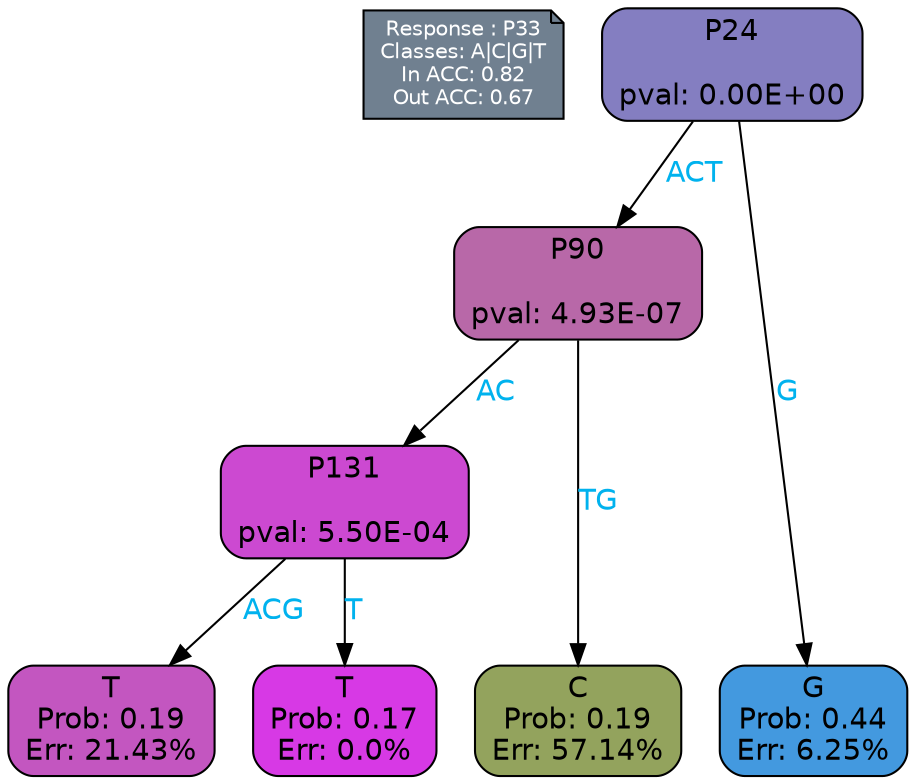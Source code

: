 digraph Tree {
node [shape=box, style="filled, rounded", color="black", fontname=helvetica] ;
graph [ranksep=equally, splines=polylines, bgcolor=transparent, dpi=600] ;
edge [fontname=helvetica] ;
LEGEND [label="Response : P33
Classes: A|C|G|T
In ACC: 0.82
Out ACC: 0.67
",shape=note,align=left,style=filled,fillcolor="slategray",fontcolor="white",fontsize=10];1 [label="P24

pval: 0.00E+00", fillcolor="#847ec1"] ;
2 [label="P90

pval: 4.93E-07", fillcolor="#b868a8"] ;
3 [label="P131

pval: 5.50E-04", fillcolor="#cc49d1"] ;
4 [label="T
Prob: 0.19
Err: 21.43%", fillcolor="#c356c0"] ;
5 [label="T
Prob: 0.17
Err: 0.0%", fillcolor="#d739e5"] ;
6 [label="C
Prob: 0.19
Err: 57.14%", fillcolor="#93a35d"] ;
7 [label="G
Prob: 0.44
Err: 6.25%", fillcolor="#4399df"] ;
1 -> 2 [label="ACT",fontcolor=deepskyblue2] ;
1 -> 7 [label="G",fontcolor=deepskyblue2] ;
2 -> 3 [label="AC",fontcolor=deepskyblue2] ;
2 -> 6 [label="TG",fontcolor=deepskyblue2] ;
3 -> 4 [label="ACG",fontcolor=deepskyblue2] ;
3 -> 5 [label="T",fontcolor=deepskyblue2] ;
{rank = same; 4;5;6;7;}{rank = same; LEGEND;1;}}